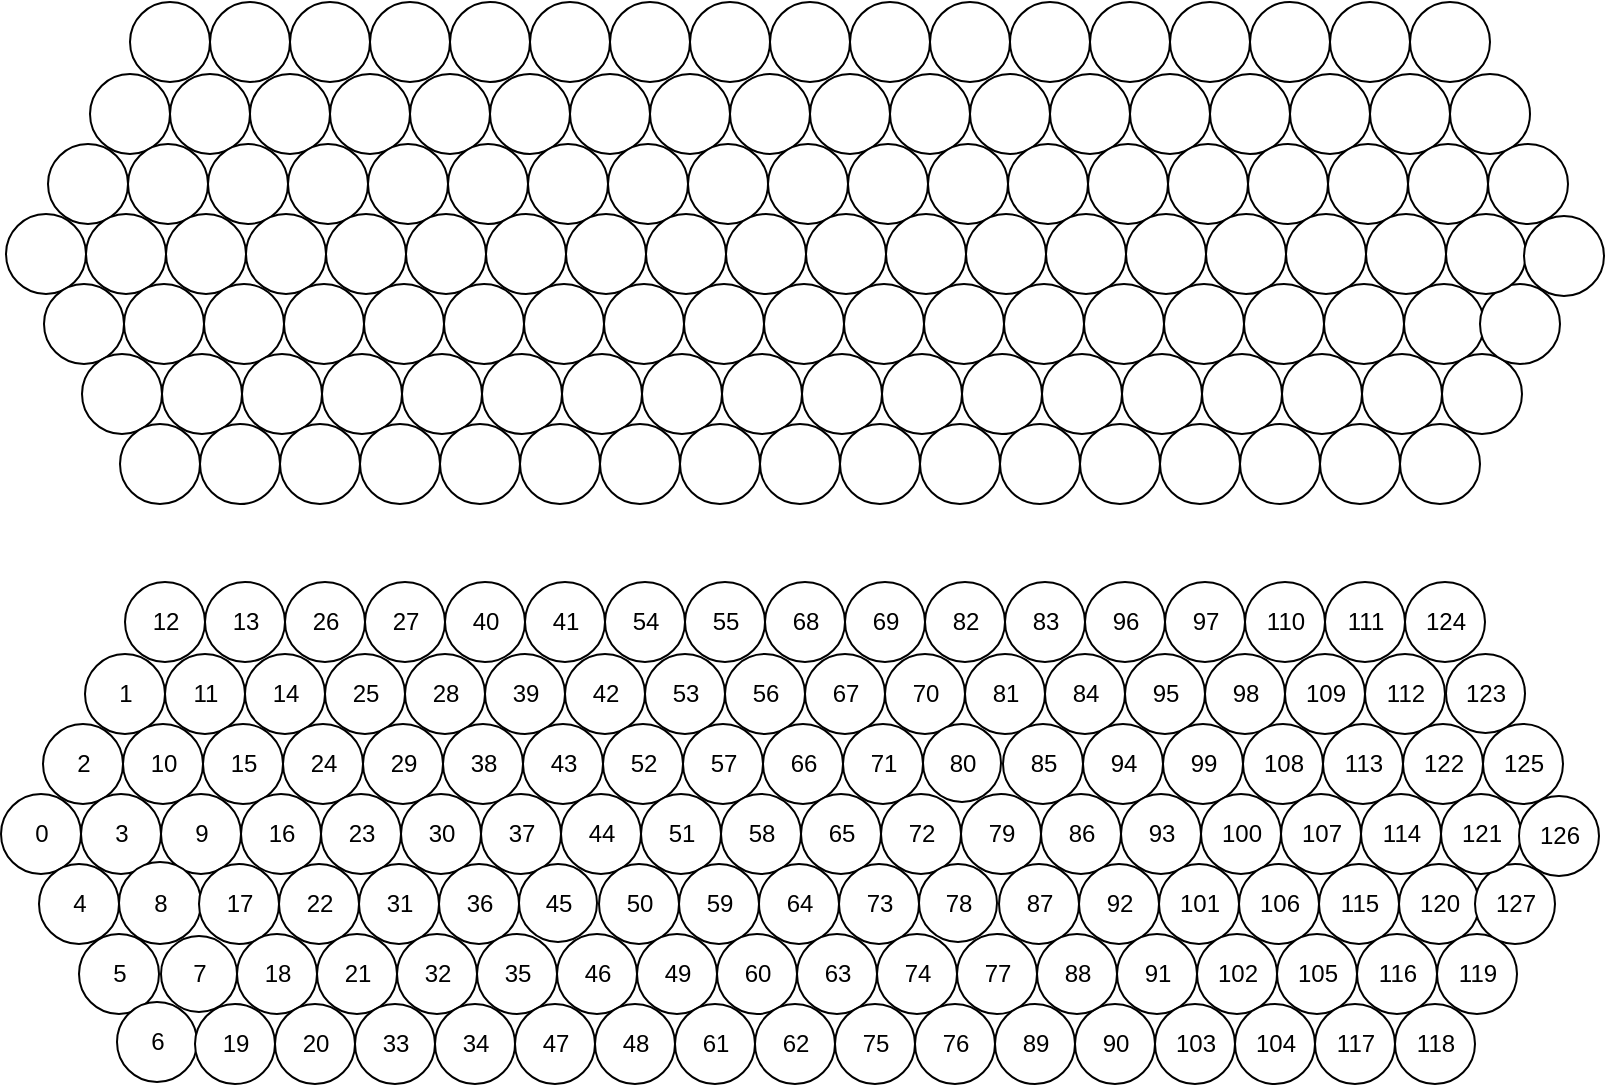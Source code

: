 <mxfile version="14.1.8" type="device"><diagram id="TidJ6nv2irG0aG6E1VPR" name="Page-1"><mxGraphModel dx="862" dy="566" grid="1" gridSize="10" guides="1" tooltips="1" connect="1" arrows="1" fold="1" page="1" pageScale="1" pageWidth="827" pageHeight="1169" math="0" shadow="0"><root><mxCell id="0"/><mxCell id="1" parent="0"/><mxCell id="JPkCYiiGrZsPXBkeRY3S-1" value="" style="ellipse;whiteSpace=wrap;html=1;aspect=fixed;" parent="1" vertex="1"><mxGeometry x="72" y="120" width="40" height="40" as="geometry"/></mxCell><mxCell id="JPkCYiiGrZsPXBkeRY3S-2" value="" style="ellipse;whiteSpace=wrap;html=1;aspect=fixed;" parent="1" vertex="1"><mxGeometry x="112" y="120" width="40" height="40" as="geometry"/></mxCell><mxCell id="JPkCYiiGrZsPXBkeRY3S-3" value="" style="ellipse;whiteSpace=wrap;html=1;aspect=fixed;" parent="1" vertex="1"><mxGeometry x="152" y="120" width="40" height="40" as="geometry"/></mxCell><mxCell id="JPkCYiiGrZsPXBkeRY3S-4" value="" style="ellipse;whiteSpace=wrap;html=1;aspect=fixed;" parent="1" vertex="1"><mxGeometry x="192" y="120" width="40" height="40" as="geometry"/></mxCell><mxCell id="JPkCYiiGrZsPXBkeRY3S-5" value="" style="ellipse;whiteSpace=wrap;html=1;aspect=fixed;" parent="1" vertex="1"><mxGeometry x="232" y="120" width="40" height="40" as="geometry"/></mxCell><mxCell id="JPkCYiiGrZsPXBkeRY3S-6" value="" style="ellipse;whiteSpace=wrap;html=1;aspect=fixed;" parent="1" vertex="1"><mxGeometry x="272" y="120" width="40" height="40" as="geometry"/></mxCell><mxCell id="JPkCYiiGrZsPXBkeRY3S-7" value="" style="ellipse;whiteSpace=wrap;html=1;aspect=fixed;" parent="1" vertex="1"><mxGeometry x="312" y="120" width="40" height="40" as="geometry"/></mxCell><mxCell id="JPkCYiiGrZsPXBkeRY3S-8" value="" style="ellipse;whiteSpace=wrap;html=1;aspect=fixed;" parent="1" vertex="1"><mxGeometry x="352" y="120" width="40" height="40" as="geometry"/></mxCell><mxCell id="JPkCYiiGrZsPXBkeRY3S-9" value="" style="ellipse;whiteSpace=wrap;html=1;aspect=fixed;" parent="1" vertex="1"><mxGeometry x="392" y="120" width="40" height="40" as="geometry"/></mxCell><mxCell id="JPkCYiiGrZsPXBkeRY3S-10" value="" style="ellipse;whiteSpace=wrap;html=1;aspect=fixed;" parent="1" vertex="1"><mxGeometry x="432" y="120" width="40" height="40" as="geometry"/></mxCell><mxCell id="JPkCYiiGrZsPXBkeRY3S-11" value="" style="ellipse;whiteSpace=wrap;html=1;aspect=fixed;" parent="1" vertex="1"><mxGeometry x="472" y="120" width="40" height="40" as="geometry"/></mxCell><mxCell id="JPkCYiiGrZsPXBkeRY3S-12" value="" style="ellipse;whiteSpace=wrap;html=1;aspect=fixed;" parent="1" vertex="1"><mxGeometry x="512" y="120" width="40" height="40" as="geometry"/></mxCell><mxCell id="JPkCYiiGrZsPXBkeRY3S-13" value="" style="ellipse;whiteSpace=wrap;html=1;aspect=fixed;" parent="1" vertex="1"><mxGeometry x="552" y="120" width="40" height="40" as="geometry"/></mxCell><mxCell id="JPkCYiiGrZsPXBkeRY3S-14" value="" style="ellipse;whiteSpace=wrap;html=1;aspect=fixed;" parent="1" vertex="1"><mxGeometry x="592" y="120" width="40" height="40" as="geometry"/></mxCell><mxCell id="JPkCYiiGrZsPXBkeRY3S-15" value="" style="ellipse;whiteSpace=wrap;html=1;aspect=fixed;" parent="1" vertex="1"><mxGeometry x="632" y="120" width="40" height="40" as="geometry"/></mxCell><mxCell id="JPkCYiiGrZsPXBkeRY3S-16" value="" style="ellipse;whiteSpace=wrap;html=1;aspect=fixed;" parent="1" vertex="1"><mxGeometry x="672" y="120" width="40" height="40" as="geometry"/></mxCell><mxCell id="JPkCYiiGrZsPXBkeRY3S-17" value="" style="ellipse;whiteSpace=wrap;html=1;aspect=fixed;" parent="1" vertex="1"><mxGeometry x="52" y="156" width="40" height="40" as="geometry"/></mxCell><mxCell id="JPkCYiiGrZsPXBkeRY3S-18" value="" style="ellipse;whiteSpace=wrap;html=1;aspect=fixed;" parent="1" vertex="1"><mxGeometry x="92" y="156" width="40" height="40" as="geometry"/></mxCell><mxCell id="JPkCYiiGrZsPXBkeRY3S-19" value="" style="ellipse;whiteSpace=wrap;html=1;aspect=fixed;" parent="1" vertex="1"><mxGeometry x="132" y="156" width="40" height="40" as="geometry"/></mxCell><mxCell id="JPkCYiiGrZsPXBkeRY3S-20" value="" style="ellipse;whiteSpace=wrap;html=1;aspect=fixed;" parent="1" vertex="1"><mxGeometry x="172" y="156" width="40" height="40" as="geometry"/></mxCell><mxCell id="JPkCYiiGrZsPXBkeRY3S-21" value="" style="ellipse;whiteSpace=wrap;html=1;aspect=fixed;" parent="1" vertex="1"><mxGeometry x="212" y="156" width="40" height="40" as="geometry"/></mxCell><mxCell id="JPkCYiiGrZsPXBkeRY3S-22" value="" style="ellipse;whiteSpace=wrap;html=1;aspect=fixed;" parent="1" vertex="1"><mxGeometry x="252" y="156" width="40" height="40" as="geometry"/></mxCell><mxCell id="JPkCYiiGrZsPXBkeRY3S-23" value="" style="ellipse;whiteSpace=wrap;html=1;aspect=fixed;" parent="1" vertex="1"><mxGeometry x="292" y="156" width="40" height="40" as="geometry"/></mxCell><mxCell id="JPkCYiiGrZsPXBkeRY3S-24" value="" style="ellipse;whiteSpace=wrap;html=1;aspect=fixed;" parent="1" vertex="1"><mxGeometry x="332" y="156" width="40" height="40" as="geometry"/></mxCell><mxCell id="JPkCYiiGrZsPXBkeRY3S-25" value="" style="ellipse;whiteSpace=wrap;html=1;aspect=fixed;" parent="1" vertex="1"><mxGeometry x="372" y="156" width="40" height="40" as="geometry"/></mxCell><mxCell id="JPkCYiiGrZsPXBkeRY3S-26" value="" style="ellipse;whiteSpace=wrap;html=1;aspect=fixed;" parent="1" vertex="1"><mxGeometry x="412" y="156" width="40" height="40" as="geometry"/></mxCell><mxCell id="JPkCYiiGrZsPXBkeRY3S-27" value="" style="ellipse;whiteSpace=wrap;html=1;aspect=fixed;" parent="1" vertex="1"><mxGeometry x="452" y="156" width="40" height="40" as="geometry"/></mxCell><mxCell id="JPkCYiiGrZsPXBkeRY3S-28" value="" style="ellipse;whiteSpace=wrap;html=1;aspect=fixed;" parent="1" vertex="1"><mxGeometry x="492" y="156" width="40" height="40" as="geometry"/></mxCell><mxCell id="JPkCYiiGrZsPXBkeRY3S-29" value="" style="ellipse;whiteSpace=wrap;html=1;aspect=fixed;" parent="1" vertex="1"><mxGeometry x="532" y="156" width="40" height="40" as="geometry"/></mxCell><mxCell id="JPkCYiiGrZsPXBkeRY3S-30" value="" style="ellipse;whiteSpace=wrap;html=1;aspect=fixed;" parent="1" vertex="1"><mxGeometry x="572" y="156" width="40" height="40" as="geometry"/></mxCell><mxCell id="JPkCYiiGrZsPXBkeRY3S-31" value="" style="ellipse;whiteSpace=wrap;html=1;aspect=fixed;" parent="1" vertex="1"><mxGeometry x="612" y="156" width="40" height="40" as="geometry"/></mxCell><mxCell id="JPkCYiiGrZsPXBkeRY3S-32" value="" style="ellipse;whiteSpace=wrap;html=1;aspect=fixed;" parent="1" vertex="1"><mxGeometry x="652" y="156" width="40" height="40" as="geometry"/></mxCell><mxCell id="JPkCYiiGrZsPXBkeRY3S-33" value="" style="ellipse;whiteSpace=wrap;html=1;aspect=fixed;" parent="1" vertex="1"><mxGeometry x="712" y="120" width="40" height="40" as="geometry"/></mxCell><mxCell id="JPkCYiiGrZsPXBkeRY3S-34" value="" style="ellipse;whiteSpace=wrap;html=1;aspect=fixed;" parent="1" vertex="1"><mxGeometry x="692" y="156" width="40" height="40" as="geometry"/></mxCell><mxCell id="JPkCYiiGrZsPXBkeRY3S-35" value="" style="ellipse;whiteSpace=wrap;html=1;aspect=fixed;" parent="1" vertex="1"><mxGeometry x="31" y="191" width="40" height="40" as="geometry"/></mxCell><mxCell id="JPkCYiiGrZsPXBkeRY3S-36" value="" style="ellipse;whiteSpace=wrap;html=1;aspect=fixed;" parent="1" vertex="1"><mxGeometry x="71" y="191" width="40" height="40" as="geometry"/></mxCell><mxCell id="JPkCYiiGrZsPXBkeRY3S-37" value="" style="ellipse;whiteSpace=wrap;html=1;aspect=fixed;" parent="1" vertex="1"><mxGeometry x="111" y="191" width="40" height="40" as="geometry"/></mxCell><mxCell id="JPkCYiiGrZsPXBkeRY3S-38" value="" style="ellipse;whiteSpace=wrap;html=1;aspect=fixed;" parent="1" vertex="1"><mxGeometry x="151" y="191" width="40" height="40" as="geometry"/></mxCell><mxCell id="JPkCYiiGrZsPXBkeRY3S-39" value="" style="ellipse;whiteSpace=wrap;html=1;aspect=fixed;" parent="1" vertex="1"><mxGeometry x="191" y="191" width="40" height="40" as="geometry"/></mxCell><mxCell id="JPkCYiiGrZsPXBkeRY3S-40" value="" style="ellipse;whiteSpace=wrap;html=1;aspect=fixed;" parent="1" vertex="1"><mxGeometry x="231" y="191" width="40" height="40" as="geometry"/></mxCell><mxCell id="JPkCYiiGrZsPXBkeRY3S-41" value="" style="ellipse;whiteSpace=wrap;html=1;aspect=fixed;" parent="1" vertex="1"><mxGeometry x="271" y="191" width="40" height="40" as="geometry"/></mxCell><mxCell id="JPkCYiiGrZsPXBkeRY3S-42" value="" style="ellipse;whiteSpace=wrap;html=1;aspect=fixed;" parent="1" vertex="1"><mxGeometry x="311" y="191" width="40" height="40" as="geometry"/></mxCell><mxCell id="JPkCYiiGrZsPXBkeRY3S-43" value="" style="ellipse;whiteSpace=wrap;html=1;aspect=fixed;" parent="1" vertex="1"><mxGeometry x="351" y="191" width="40" height="40" as="geometry"/></mxCell><mxCell id="JPkCYiiGrZsPXBkeRY3S-44" value="" style="ellipse;whiteSpace=wrap;html=1;aspect=fixed;" parent="1" vertex="1"><mxGeometry x="391" y="191" width="40" height="40" as="geometry"/></mxCell><mxCell id="JPkCYiiGrZsPXBkeRY3S-45" value="" style="ellipse;whiteSpace=wrap;html=1;aspect=fixed;" parent="1" vertex="1"><mxGeometry x="431" y="191" width="40" height="40" as="geometry"/></mxCell><mxCell id="JPkCYiiGrZsPXBkeRY3S-46" value="" style="ellipse;whiteSpace=wrap;html=1;aspect=fixed;" parent="1" vertex="1"><mxGeometry x="471" y="191" width="40" height="40" as="geometry"/></mxCell><mxCell id="JPkCYiiGrZsPXBkeRY3S-47" value="" style="ellipse;whiteSpace=wrap;html=1;aspect=fixed;" parent="1" vertex="1"><mxGeometry x="511" y="191" width="40" height="40" as="geometry"/></mxCell><mxCell id="JPkCYiiGrZsPXBkeRY3S-48" value="" style="ellipse;whiteSpace=wrap;html=1;aspect=fixed;" parent="1" vertex="1"><mxGeometry x="551" y="191" width="40" height="40" as="geometry"/></mxCell><mxCell id="JPkCYiiGrZsPXBkeRY3S-49" value="" style="ellipse;whiteSpace=wrap;html=1;aspect=fixed;" parent="1" vertex="1"><mxGeometry x="591" y="191" width="40" height="40" as="geometry"/></mxCell><mxCell id="JPkCYiiGrZsPXBkeRY3S-50" value="" style="ellipse;whiteSpace=wrap;html=1;aspect=fixed;" parent="1" vertex="1"><mxGeometry x="631" y="191" width="40" height="40" as="geometry"/></mxCell><mxCell id="JPkCYiiGrZsPXBkeRY3S-51" value="" style="ellipse;whiteSpace=wrap;html=1;aspect=fixed;" parent="1" vertex="1"><mxGeometry x="671" y="191" width="40" height="40" as="geometry"/></mxCell><mxCell id="JPkCYiiGrZsPXBkeRY3S-52" value="" style="ellipse;whiteSpace=wrap;html=1;aspect=fixed;" parent="1" vertex="1"><mxGeometry x="10" y="226" width="40" height="40" as="geometry"/></mxCell><mxCell id="JPkCYiiGrZsPXBkeRY3S-53" value="" style="ellipse;whiteSpace=wrap;html=1;aspect=fixed;" parent="1" vertex="1"><mxGeometry x="50" y="226" width="40" height="40" as="geometry"/></mxCell><mxCell id="JPkCYiiGrZsPXBkeRY3S-54" value="" style="ellipse;whiteSpace=wrap;html=1;aspect=fixed;" parent="1" vertex="1"><mxGeometry x="90" y="226" width="40" height="40" as="geometry"/></mxCell><mxCell id="JPkCYiiGrZsPXBkeRY3S-55" value="" style="ellipse;whiteSpace=wrap;html=1;aspect=fixed;" parent="1" vertex="1"><mxGeometry x="130" y="226" width="40" height="40" as="geometry"/></mxCell><mxCell id="JPkCYiiGrZsPXBkeRY3S-56" value="" style="ellipse;whiteSpace=wrap;html=1;aspect=fixed;" parent="1" vertex="1"><mxGeometry x="170" y="226" width="40" height="40" as="geometry"/></mxCell><mxCell id="JPkCYiiGrZsPXBkeRY3S-57" value="" style="ellipse;whiteSpace=wrap;html=1;aspect=fixed;" parent="1" vertex="1"><mxGeometry x="210" y="226" width="40" height="40" as="geometry"/></mxCell><mxCell id="JPkCYiiGrZsPXBkeRY3S-58" value="" style="ellipse;whiteSpace=wrap;html=1;aspect=fixed;" parent="1" vertex="1"><mxGeometry x="250" y="226" width="40" height="40" as="geometry"/></mxCell><mxCell id="JPkCYiiGrZsPXBkeRY3S-59" value="" style="ellipse;whiteSpace=wrap;html=1;aspect=fixed;" parent="1" vertex="1"><mxGeometry x="290" y="226" width="40" height="40" as="geometry"/></mxCell><mxCell id="JPkCYiiGrZsPXBkeRY3S-60" value="" style="ellipse;whiteSpace=wrap;html=1;aspect=fixed;" parent="1" vertex="1"><mxGeometry x="330" y="226" width="40" height="40" as="geometry"/></mxCell><mxCell id="JPkCYiiGrZsPXBkeRY3S-61" value="" style="ellipse;whiteSpace=wrap;html=1;aspect=fixed;" parent="1" vertex="1"><mxGeometry x="370" y="226" width="40" height="40" as="geometry"/></mxCell><mxCell id="JPkCYiiGrZsPXBkeRY3S-62" value="" style="ellipse;whiteSpace=wrap;html=1;aspect=fixed;" parent="1" vertex="1"><mxGeometry x="410" y="226" width="40" height="40" as="geometry"/></mxCell><mxCell id="JPkCYiiGrZsPXBkeRY3S-63" value="" style="ellipse;whiteSpace=wrap;html=1;aspect=fixed;" parent="1" vertex="1"><mxGeometry x="450" y="226" width="40" height="40" as="geometry"/></mxCell><mxCell id="JPkCYiiGrZsPXBkeRY3S-64" value="" style="ellipse;whiteSpace=wrap;html=1;aspect=fixed;" parent="1" vertex="1"><mxGeometry x="490" y="226" width="40" height="40" as="geometry"/></mxCell><mxCell id="JPkCYiiGrZsPXBkeRY3S-65" value="" style="ellipse;whiteSpace=wrap;html=1;aspect=fixed;" parent="1" vertex="1"><mxGeometry x="530" y="226" width="40" height="40" as="geometry"/></mxCell><mxCell id="JPkCYiiGrZsPXBkeRY3S-66" value="" style="ellipse;whiteSpace=wrap;html=1;aspect=fixed;" parent="1" vertex="1"><mxGeometry x="570" y="226" width="40" height="40" as="geometry"/></mxCell><mxCell id="JPkCYiiGrZsPXBkeRY3S-67" value="" style="ellipse;whiteSpace=wrap;html=1;aspect=fixed;" parent="1" vertex="1"><mxGeometry x="610" y="226" width="40" height="40" as="geometry"/></mxCell><mxCell id="JPkCYiiGrZsPXBkeRY3S-68" value="" style="ellipse;whiteSpace=wrap;html=1;aspect=fixed;" parent="1" vertex="1"><mxGeometry x="650" y="226" width="40" height="40" as="geometry"/></mxCell><mxCell id="JPkCYiiGrZsPXBkeRY3S-69" value="" style="ellipse;whiteSpace=wrap;html=1;aspect=fixed;" parent="1" vertex="1"><mxGeometry x="29" y="261" width="40" height="40" as="geometry"/></mxCell><mxCell id="JPkCYiiGrZsPXBkeRY3S-70" value="" style="ellipse;whiteSpace=wrap;html=1;aspect=fixed;" parent="1" vertex="1"><mxGeometry x="69" y="261" width="40" height="40" as="geometry"/></mxCell><mxCell id="JPkCYiiGrZsPXBkeRY3S-71" value="" style="ellipse;whiteSpace=wrap;html=1;aspect=fixed;" parent="1" vertex="1"><mxGeometry x="109" y="261" width="40" height="40" as="geometry"/></mxCell><mxCell id="JPkCYiiGrZsPXBkeRY3S-72" value="" style="ellipse;whiteSpace=wrap;html=1;aspect=fixed;" parent="1" vertex="1"><mxGeometry x="149" y="261" width="40" height="40" as="geometry"/></mxCell><mxCell id="JPkCYiiGrZsPXBkeRY3S-73" value="" style="ellipse;whiteSpace=wrap;html=1;aspect=fixed;" parent="1" vertex="1"><mxGeometry x="189" y="261" width="40" height="40" as="geometry"/></mxCell><mxCell id="JPkCYiiGrZsPXBkeRY3S-74" value="" style="ellipse;whiteSpace=wrap;html=1;aspect=fixed;" parent="1" vertex="1"><mxGeometry x="229" y="261" width="40" height="40" as="geometry"/></mxCell><mxCell id="JPkCYiiGrZsPXBkeRY3S-75" value="" style="ellipse;whiteSpace=wrap;html=1;aspect=fixed;" parent="1" vertex="1"><mxGeometry x="269" y="261" width="40" height="40" as="geometry"/></mxCell><mxCell id="JPkCYiiGrZsPXBkeRY3S-76" value="" style="ellipse;whiteSpace=wrap;html=1;aspect=fixed;" parent="1" vertex="1"><mxGeometry x="309" y="261" width="40" height="40" as="geometry"/></mxCell><mxCell id="JPkCYiiGrZsPXBkeRY3S-77" value="" style="ellipse;whiteSpace=wrap;html=1;aspect=fixed;" parent="1" vertex="1"><mxGeometry x="349" y="261" width="40" height="40" as="geometry"/></mxCell><mxCell id="JPkCYiiGrZsPXBkeRY3S-78" value="" style="ellipse;whiteSpace=wrap;html=1;aspect=fixed;" parent="1" vertex="1"><mxGeometry x="389" y="261" width="40" height="40" as="geometry"/></mxCell><mxCell id="JPkCYiiGrZsPXBkeRY3S-79" value="" style="ellipse;whiteSpace=wrap;html=1;aspect=fixed;" parent="1" vertex="1"><mxGeometry x="429" y="261" width="40" height="40" as="geometry"/></mxCell><mxCell id="JPkCYiiGrZsPXBkeRY3S-80" value="" style="ellipse;whiteSpace=wrap;html=1;aspect=fixed;" parent="1" vertex="1"><mxGeometry x="469" y="261" width="40" height="40" as="geometry"/></mxCell><mxCell id="JPkCYiiGrZsPXBkeRY3S-81" value="" style="ellipse;whiteSpace=wrap;html=1;aspect=fixed;" parent="1" vertex="1"><mxGeometry x="509" y="261" width="40" height="40" as="geometry"/></mxCell><mxCell id="JPkCYiiGrZsPXBkeRY3S-82" value="" style="ellipse;whiteSpace=wrap;html=1;aspect=fixed;" parent="1" vertex="1"><mxGeometry x="549" y="261" width="40" height="40" as="geometry"/></mxCell><mxCell id="JPkCYiiGrZsPXBkeRY3S-83" value="" style="ellipse;whiteSpace=wrap;html=1;aspect=fixed;" parent="1" vertex="1"><mxGeometry x="589" y="261" width="40" height="40" as="geometry"/></mxCell><mxCell id="JPkCYiiGrZsPXBkeRY3S-84" value="" style="ellipse;whiteSpace=wrap;html=1;aspect=fixed;" parent="1" vertex="1"><mxGeometry x="629" y="261" width="40" height="40" as="geometry"/></mxCell><mxCell id="JPkCYiiGrZsPXBkeRY3S-85" value="" style="ellipse;whiteSpace=wrap;html=1;aspect=fixed;" parent="1" vertex="1"><mxGeometry x="669" y="261" width="40" height="40" as="geometry"/></mxCell><mxCell id="JPkCYiiGrZsPXBkeRY3S-86" value="" style="ellipse;whiteSpace=wrap;html=1;aspect=fixed;" parent="1" vertex="1"><mxGeometry x="48" y="296" width="40" height="40" as="geometry"/></mxCell><mxCell id="JPkCYiiGrZsPXBkeRY3S-87" value="" style="ellipse;whiteSpace=wrap;html=1;aspect=fixed;" parent="1" vertex="1"><mxGeometry x="88" y="296" width="40" height="40" as="geometry"/></mxCell><mxCell id="JPkCYiiGrZsPXBkeRY3S-88" value="" style="ellipse;whiteSpace=wrap;html=1;aspect=fixed;" parent="1" vertex="1"><mxGeometry x="128" y="296" width="40" height="40" as="geometry"/></mxCell><mxCell id="JPkCYiiGrZsPXBkeRY3S-89" value="" style="ellipse;whiteSpace=wrap;html=1;aspect=fixed;" parent="1" vertex="1"><mxGeometry x="168" y="296" width="40" height="40" as="geometry"/></mxCell><mxCell id="JPkCYiiGrZsPXBkeRY3S-90" value="" style="ellipse;whiteSpace=wrap;html=1;aspect=fixed;" parent="1" vertex="1"><mxGeometry x="208" y="296" width="40" height="40" as="geometry"/></mxCell><mxCell id="JPkCYiiGrZsPXBkeRY3S-91" value="" style="ellipse;whiteSpace=wrap;html=1;aspect=fixed;" parent="1" vertex="1"><mxGeometry x="248" y="296" width="40" height="40" as="geometry"/></mxCell><mxCell id="JPkCYiiGrZsPXBkeRY3S-92" value="" style="ellipse;whiteSpace=wrap;html=1;aspect=fixed;" parent="1" vertex="1"><mxGeometry x="288" y="296" width="40" height="40" as="geometry"/></mxCell><mxCell id="JPkCYiiGrZsPXBkeRY3S-93" value="" style="ellipse;whiteSpace=wrap;html=1;aspect=fixed;" parent="1" vertex="1"><mxGeometry x="328" y="296" width="40" height="40" as="geometry"/></mxCell><mxCell id="JPkCYiiGrZsPXBkeRY3S-94" value="" style="ellipse;whiteSpace=wrap;html=1;aspect=fixed;" parent="1" vertex="1"><mxGeometry x="368" y="296" width="40" height="40" as="geometry"/></mxCell><mxCell id="JPkCYiiGrZsPXBkeRY3S-95" value="" style="ellipse;whiteSpace=wrap;html=1;aspect=fixed;" parent="1" vertex="1"><mxGeometry x="408" y="296" width="40" height="40" as="geometry"/></mxCell><mxCell id="JPkCYiiGrZsPXBkeRY3S-96" value="" style="ellipse;whiteSpace=wrap;html=1;aspect=fixed;" parent="1" vertex="1"><mxGeometry x="448" y="296" width="40" height="40" as="geometry"/></mxCell><mxCell id="JPkCYiiGrZsPXBkeRY3S-97" value="" style="ellipse;whiteSpace=wrap;html=1;aspect=fixed;" parent="1" vertex="1"><mxGeometry x="488" y="296" width="40" height="40" as="geometry"/></mxCell><mxCell id="JPkCYiiGrZsPXBkeRY3S-98" value="" style="ellipse;whiteSpace=wrap;html=1;aspect=fixed;" parent="1" vertex="1"><mxGeometry x="528" y="296" width="40" height="40" as="geometry"/></mxCell><mxCell id="JPkCYiiGrZsPXBkeRY3S-99" value="" style="ellipse;whiteSpace=wrap;html=1;aspect=fixed;" parent="1" vertex="1"><mxGeometry x="568" y="296" width="40" height="40" as="geometry"/></mxCell><mxCell id="JPkCYiiGrZsPXBkeRY3S-100" value="" style="ellipse;whiteSpace=wrap;html=1;aspect=fixed;" parent="1" vertex="1"><mxGeometry x="608" y="296" width="40" height="40" as="geometry"/></mxCell><mxCell id="JPkCYiiGrZsPXBkeRY3S-101" value="" style="ellipse;whiteSpace=wrap;html=1;aspect=fixed;" parent="1" vertex="1"><mxGeometry x="648" y="296" width="40" height="40" as="geometry"/></mxCell><mxCell id="JPkCYiiGrZsPXBkeRY3S-102" value="" style="ellipse;whiteSpace=wrap;html=1;aspect=fixed;" parent="1" vertex="1"><mxGeometry x="688" y="296" width="40" height="40" as="geometry"/></mxCell><mxCell id="JPkCYiiGrZsPXBkeRY3S-103" value="" style="ellipse;whiteSpace=wrap;html=1;aspect=fixed;" parent="1" vertex="1"><mxGeometry x="67" y="331" width="40" height="40" as="geometry"/></mxCell><mxCell id="JPkCYiiGrZsPXBkeRY3S-104" value="" style="ellipse;whiteSpace=wrap;html=1;aspect=fixed;" parent="1" vertex="1"><mxGeometry x="107" y="331" width="40" height="40" as="geometry"/></mxCell><mxCell id="JPkCYiiGrZsPXBkeRY3S-105" value="" style="ellipse;whiteSpace=wrap;html=1;aspect=fixed;" parent="1" vertex="1"><mxGeometry x="147" y="331" width="40" height="40" as="geometry"/></mxCell><mxCell id="JPkCYiiGrZsPXBkeRY3S-106" value="" style="ellipse;whiteSpace=wrap;html=1;aspect=fixed;" parent="1" vertex="1"><mxGeometry x="187" y="331" width="40" height="40" as="geometry"/></mxCell><mxCell id="JPkCYiiGrZsPXBkeRY3S-107" value="" style="ellipse;whiteSpace=wrap;html=1;aspect=fixed;" parent="1" vertex="1"><mxGeometry x="227" y="331" width="40" height="40" as="geometry"/></mxCell><mxCell id="JPkCYiiGrZsPXBkeRY3S-108" value="" style="ellipse;whiteSpace=wrap;html=1;aspect=fixed;" parent="1" vertex="1"><mxGeometry x="267" y="331" width="40" height="40" as="geometry"/></mxCell><mxCell id="JPkCYiiGrZsPXBkeRY3S-109" value="" style="ellipse;whiteSpace=wrap;html=1;aspect=fixed;" parent="1" vertex="1"><mxGeometry x="307" y="331" width="40" height="40" as="geometry"/></mxCell><mxCell id="JPkCYiiGrZsPXBkeRY3S-110" value="" style="ellipse;whiteSpace=wrap;html=1;aspect=fixed;" parent="1" vertex="1"><mxGeometry x="347" y="331" width="40" height="40" as="geometry"/></mxCell><mxCell id="JPkCYiiGrZsPXBkeRY3S-111" value="" style="ellipse;whiteSpace=wrap;html=1;aspect=fixed;" parent="1" vertex="1"><mxGeometry x="387" y="331" width="40" height="40" as="geometry"/></mxCell><mxCell id="JPkCYiiGrZsPXBkeRY3S-112" value="" style="ellipse;whiteSpace=wrap;html=1;aspect=fixed;" parent="1" vertex="1"><mxGeometry x="427" y="331" width="40" height="40" as="geometry"/></mxCell><mxCell id="JPkCYiiGrZsPXBkeRY3S-113" value="" style="ellipse;whiteSpace=wrap;html=1;aspect=fixed;" parent="1" vertex="1"><mxGeometry x="467" y="331" width="40" height="40" as="geometry"/></mxCell><mxCell id="JPkCYiiGrZsPXBkeRY3S-114" value="" style="ellipse;whiteSpace=wrap;html=1;aspect=fixed;" parent="1" vertex="1"><mxGeometry x="507" y="331" width="40" height="40" as="geometry"/></mxCell><mxCell id="JPkCYiiGrZsPXBkeRY3S-115" value="" style="ellipse;whiteSpace=wrap;html=1;aspect=fixed;" parent="1" vertex="1"><mxGeometry x="547" y="331" width="40" height="40" as="geometry"/></mxCell><mxCell id="JPkCYiiGrZsPXBkeRY3S-116" value="" style="ellipse;whiteSpace=wrap;html=1;aspect=fixed;" parent="1" vertex="1"><mxGeometry x="587" y="331" width="40" height="40" as="geometry"/></mxCell><mxCell id="JPkCYiiGrZsPXBkeRY3S-117" value="" style="ellipse;whiteSpace=wrap;html=1;aspect=fixed;" parent="1" vertex="1"><mxGeometry x="627" y="331" width="40" height="40" as="geometry"/></mxCell><mxCell id="JPkCYiiGrZsPXBkeRY3S-118" value="" style="ellipse;whiteSpace=wrap;html=1;aspect=fixed;" parent="1" vertex="1"><mxGeometry x="667" y="331" width="40" height="40" as="geometry"/></mxCell><mxCell id="JPkCYiiGrZsPXBkeRY3S-119" value="" style="ellipse;whiteSpace=wrap;html=1;aspect=fixed;" parent="1" vertex="1"><mxGeometry x="707" y="331" width="40" height="40" as="geometry"/></mxCell><mxCell id="JPkCYiiGrZsPXBkeRY3S-120" value="" style="ellipse;whiteSpace=wrap;html=1;aspect=fixed;" parent="1" vertex="1"><mxGeometry x="732" y="156" width="40" height="40" as="geometry"/></mxCell><mxCell id="JPkCYiiGrZsPXBkeRY3S-121" value="" style="ellipse;whiteSpace=wrap;html=1;aspect=fixed;" parent="1" vertex="1"><mxGeometry x="711" y="191" width="40" height="40" as="geometry"/></mxCell><mxCell id="JPkCYiiGrZsPXBkeRY3S-122" value="" style="ellipse;whiteSpace=wrap;html=1;aspect=fixed;" parent="1" vertex="1"><mxGeometry x="690" y="226" width="40" height="40" as="geometry"/></mxCell><mxCell id="JPkCYiiGrZsPXBkeRY3S-123" value="" style="ellipse;whiteSpace=wrap;html=1;aspect=fixed;" parent="1" vertex="1"><mxGeometry x="709" y="261" width="40" height="40" as="geometry"/></mxCell><mxCell id="JPkCYiiGrZsPXBkeRY3S-124" value="" style="ellipse;whiteSpace=wrap;html=1;aspect=fixed;" parent="1" vertex="1"><mxGeometry x="728" y="296" width="40" height="40" as="geometry"/></mxCell><mxCell id="JPkCYiiGrZsPXBkeRY3S-125" value="" style="ellipse;whiteSpace=wrap;html=1;aspect=fixed;" parent="1" vertex="1"><mxGeometry x="751" y="191" width="40" height="40" as="geometry"/></mxCell><mxCell id="JPkCYiiGrZsPXBkeRY3S-126" value="" style="ellipse;whiteSpace=wrap;html=1;aspect=fixed;" parent="1" vertex="1"><mxGeometry x="747" y="261" width="40" height="40" as="geometry"/></mxCell><mxCell id="JPkCYiiGrZsPXBkeRY3S-127" value="" style="ellipse;whiteSpace=wrap;html=1;aspect=fixed;" parent="1" vertex="1"><mxGeometry x="730" y="226" width="40" height="40" as="geometry"/></mxCell><mxCell id="JPkCYiiGrZsPXBkeRY3S-128" value="" style="ellipse;whiteSpace=wrap;html=1;aspect=fixed;" parent="1" vertex="1"><mxGeometry x="769" y="227" width="40" height="40" as="geometry"/></mxCell><mxCell id="JPkCYiiGrZsPXBkeRY3S-258" value="12" style="ellipse;whiteSpace=wrap;html=1;aspect=fixed;" parent="1" vertex="1"><mxGeometry x="69.5" y="410" width="40" height="40" as="geometry"/></mxCell><mxCell id="JPkCYiiGrZsPXBkeRY3S-259" value="13" style="ellipse;whiteSpace=wrap;html=1;aspect=fixed;" parent="1" vertex="1"><mxGeometry x="109.5" y="410" width="40" height="40" as="geometry"/></mxCell><mxCell id="JPkCYiiGrZsPXBkeRY3S-260" value="26" style="ellipse;whiteSpace=wrap;html=1;aspect=fixed;" parent="1" vertex="1"><mxGeometry x="149.5" y="410" width="40" height="40" as="geometry"/></mxCell><mxCell id="JPkCYiiGrZsPXBkeRY3S-261" value="27" style="ellipse;whiteSpace=wrap;html=1;aspect=fixed;" parent="1" vertex="1"><mxGeometry x="189.5" y="410" width="40" height="40" as="geometry"/></mxCell><mxCell id="JPkCYiiGrZsPXBkeRY3S-262" value="40" style="ellipse;whiteSpace=wrap;html=1;aspect=fixed;" parent="1" vertex="1"><mxGeometry x="229.5" y="410" width="40" height="40" as="geometry"/></mxCell><mxCell id="JPkCYiiGrZsPXBkeRY3S-263" value="41" style="ellipse;whiteSpace=wrap;html=1;aspect=fixed;" parent="1" vertex="1"><mxGeometry x="269.5" y="410" width="40" height="40" as="geometry"/></mxCell><mxCell id="JPkCYiiGrZsPXBkeRY3S-264" value="54" style="ellipse;whiteSpace=wrap;html=1;aspect=fixed;" parent="1" vertex="1"><mxGeometry x="309.5" y="410" width="40" height="40" as="geometry"/></mxCell><mxCell id="JPkCYiiGrZsPXBkeRY3S-265" value="55" style="ellipse;whiteSpace=wrap;html=1;aspect=fixed;" parent="1" vertex="1"><mxGeometry x="349.5" y="410" width="40" height="40" as="geometry"/></mxCell><mxCell id="JPkCYiiGrZsPXBkeRY3S-266" value="68" style="ellipse;whiteSpace=wrap;html=1;aspect=fixed;" parent="1" vertex="1"><mxGeometry x="389.5" y="410" width="40" height="40" as="geometry"/></mxCell><mxCell id="JPkCYiiGrZsPXBkeRY3S-267" value="69" style="ellipse;whiteSpace=wrap;html=1;aspect=fixed;" parent="1" vertex="1"><mxGeometry x="429.5" y="410" width="40" height="40" as="geometry"/></mxCell><mxCell id="JPkCYiiGrZsPXBkeRY3S-268" value="82" style="ellipse;whiteSpace=wrap;html=1;aspect=fixed;" parent="1" vertex="1"><mxGeometry x="469.5" y="410" width="40" height="40" as="geometry"/></mxCell><mxCell id="JPkCYiiGrZsPXBkeRY3S-269" value="83" style="ellipse;whiteSpace=wrap;html=1;aspect=fixed;" parent="1" vertex="1"><mxGeometry x="509.5" y="410" width="40" height="40" as="geometry"/></mxCell><mxCell id="JPkCYiiGrZsPXBkeRY3S-270" value="96" style="ellipse;whiteSpace=wrap;html=1;aspect=fixed;" parent="1" vertex="1"><mxGeometry x="549.5" y="410" width="40" height="40" as="geometry"/></mxCell><mxCell id="JPkCYiiGrZsPXBkeRY3S-271" value="97" style="ellipse;whiteSpace=wrap;html=1;aspect=fixed;" parent="1" vertex="1"><mxGeometry x="589.5" y="410" width="40" height="40" as="geometry"/></mxCell><mxCell id="JPkCYiiGrZsPXBkeRY3S-272" value="110" style="ellipse;whiteSpace=wrap;html=1;aspect=fixed;" parent="1" vertex="1"><mxGeometry x="629.5" y="410" width="40" height="40" as="geometry"/></mxCell><mxCell id="JPkCYiiGrZsPXBkeRY3S-273" value="111" style="ellipse;whiteSpace=wrap;html=1;aspect=fixed;" parent="1" vertex="1"><mxGeometry x="669.5" y="410" width="40" height="40" as="geometry"/></mxCell><mxCell id="JPkCYiiGrZsPXBkeRY3S-274" value="1" style="ellipse;whiteSpace=wrap;html=1;aspect=fixed;" parent="1" vertex="1"><mxGeometry x="49.5" y="446" width="40" height="40" as="geometry"/></mxCell><mxCell id="JPkCYiiGrZsPXBkeRY3S-275" value="11" style="ellipse;whiteSpace=wrap;html=1;aspect=fixed;" parent="1" vertex="1"><mxGeometry x="89.5" y="446" width="40" height="40" as="geometry"/></mxCell><mxCell id="JPkCYiiGrZsPXBkeRY3S-276" value="14" style="ellipse;whiteSpace=wrap;html=1;aspect=fixed;" parent="1" vertex="1"><mxGeometry x="129.5" y="446" width="40" height="40" as="geometry"/></mxCell><mxCell id="JPkCYiiGrZsPXBkeRY3S-277" value="25" style="ellipse;whiteSpace=wrap;html=1;aspect=fixed;" parent="1" vertex="1"><mxGeometry x="169.5" y="446" width="40" height="40" as="geometry"/></mxCell><mxCell id="JPkCYiiGrZsPXBkeRY3S-278" value="28" style="ellipse;whiteSpace=wrap;html=1;aspect=fixed;" parent="1" vertex="1"><mxGeometry x="209.5" y="446" width="40" height="40" as="geometry"/></mxCell><mxCell id="JPkCYiiGrZsPXBkeRY3S-279" value="39" style="ellipse;whiteSpace=wrap;html=1;aspect=fixed;" parent="1" vertex="1"><mxGeometry x="249.5" y="446" width="40" height="40" as="geometry"/></mxCell><mxCell id="JPkCYiiGrZsPXBkeRY3S-280" value="42" style="ellipse;whiteSpace=wrap;html=1;aspect=fixed;" parent="1" vertex="1"><mxGeometry x="289.5" y="446" width="40" height="40" as="geometry"/></mxCell><mxCell id="JPkCYiiGrZsPXBkeRY3S-281" value="53" style="ellipse;whiteSpace=wrap;html=1;aspect=fixed;" parent="1" vertex="1"><mxGeometry x="329.5" y="446" width="40" height="40" as="geometry"/></mxCell><mxCell id="JPkCYiiGrZsPXBkeRY3S-282" value="56" style="ellipse;whiteSpace=wrap;html=1;aspect=fixed;" parent="1" vertex="1"><mxGeometry x="369.5" y="446" width="40" height="40" as="geometry"/></mxCell><mxCell id="JPkCYiiGrZsPXBkeRY3S-283" value="67" style="ellipse;whiteSpace=wrap;html=1;aspect=fixed;" parent="1" vertex="1"><mxGeometry x="409.5" y="446" width="40" height="40" as="geometry"/></mxCell><mxCell id="JPkCYiiGrZsPXBkeRY3S-284" value="70" style="ellipse;whiteSpace=wrap;html=1;aspect=fixed;" parent="1" vertex="1"><mxGeometry x="449.5" y="446" width="40" height="40" as="geometry"/></mxCell><mxCell id="JPkCYiiGrZsPXBkeRY3S-285" value="81" style="ellipse;whiteSpace=wrap;html=1;aspect=fixed;" parent="1" vertex="1"><mxGeometry x="489.5" y="446" width="40" height="40" as="geometry"/></mxCell><mxCell id="JPkCYiiGrZsPXBkeRY3S-286" value="84" style="ellipse;whiteSpace=wrap;html=1;aspect=fixed;" parent="1" vertex="1"><mxGeometry x="529.5" y="446" width="40" height="40" as="geometry"/></mxCell><mxCell id="JPkCYiiGrZsPXBkeRY3S-287" value="95" style="ellipse;whiteSpace=wrap;html=1;aspect=fixed;" parent="1" vertex="1"><mxGeometry x="569.5" y="446" width="40" height="40" as="geometry"/></mxCell><mxCell id="JPkCYiiGrZsPXBkeRY3S-288" value="98" style="ellipse;whiteSpace=wrap;html=1;aspect=fixed;" parent="1" vertex="1"><mxGeometry x="609.5" y="446" width="40" height="40" as="geometry"/></mxCell><mxCell id="JPkCYiiGrZsPXBkeRY3S-289" value="109" style="ellipse;whiteSpace=wrap;html=1;aspect=fixed;" parent="1" vertex="1"><mxGeometry x="649.5" y="446" width="40" height="40" as="geometry"/></mxCell><mxCell id="JPkCYiiGrZsPXBkeRY3S-290" value="124" style="ellipse;whiteSpace=wrap;html=1;aspect=fixed;" parent="1" vertex="1"><mxGeometry x="709.5" y="410" width="40" height="40" as="geometry"/></mxCell><mxCell id="JPkCYiiGrZsPXBkeRY3S-291" value="112" style="ellipse;whiteSpace=wrap;html=1;aspect=fixed;" parent="1" vertex="1"><mxGeometry x="689.5" y="446" width="40" height="40" as="geometry"/></mxCell><mxCell id="JPkCYiiGrZsPXBkeRY3S-292" value="2" style="ellipse;whiteSpace=wrap;html=1;aspect=fixed;" parent="1" vertex="1"><mxGeometry x="28.5" y="481" width="40" height="40" as="geometry"/></mxCell><mxCell id="JPkCYiiGrZsPXBkeRY3S-293" value="10" style="ellipse;whiteSpace=wrap;html=1;aspect=fixed;" parent="1" vertex="1"><mxGeometry x="68.5" y="481" width="40" height="40" as="geometry"/></mxCell><mxCell id="JPkCYiiGrZsPXBkeRY3S-294" value="15" style="ellipse;whiteSpace=wrap;html=1;aspect=fixed;" parent="1" vertex="1"><mxGeometry x="108.5" y="481" width="40" height="40" as="geometry"/></mxCell><mxCell id="JPkCYiiGrZsPXBkeRY3S-295" value="24" style="ellipse;whiteSpace=wrap;html=1;aspect=fixed;" parent="1" vertex="1"><mxGeometry x="148.5" y="481" width="40" height="40" as="geometry"/></mxCell><mxCell id="JPkCYiiGrZsPXBkeRY3S-296" value="29" style="ellipse;whiteSpace=wrap;html=1;aspect=fixed;" parent="1" vertex="1"><mxGeometry x="188.5" y="481" width="40" height="40" as="geometry"/></mxCell><mxCell id="JPkCYiiGrZsPXBkeRY3S-297" value="38" style="ellipse;whiteSpace=wrap;html=1;aspect=fixed;" parent="1" vertex="1"><mxGeometry x="228.5" y="481" width="40" height="40" as="geometry"/></mxCell><mxCell id="JPkCYiiGrZsPXBkeRY3S-298" value="43" style="ellipse;whiteSpace=wrap;html=1;aspect=fixed;" parent="1" vertex="1"><mxGeometry x="268.5" y="481" width="40" height="40" as="geometry"/></mxCell><mxCell id="JPkCYiiGrZsPXBkeRY3S-299" value="52" style="ellipse;whiteSpace=wrap;html=1;aspect=fixed;" parent="1" vertex="1"><mxGeometry x="308.5" y="481" width="40" height="40" as="geometry"/></mxCell><mxCell id="JPkCYiiGrZsPXBkeRY3S-300" value="57" style="ellipse;whiteSpace=wrap;html=1;aspect=fixed;" parent="1" vertex="1"><mxGeometry x="348.5" y="481" width="40" height="40" as="geometry"/></mxCell><mxCell id="JPkCYiiGrZsPXBkeRY3S-301" value="66" style="ellipse;whiteSpace=wrap;html=1;aspect=fixed;" parent="1" vertex="1"><mxGeometry x="388.5" y="481" width="40" height="40" as="geometry"/></mxCell><mxCell id="JPkCYiiGrZsPXBkeRY3S-302" value="71" style="ellipse;whiteSpace=wrap;html=1;aspect=fixed;" parent="1" vertex="1"><mxGeometry x="428.5" y="481" width="40" height="40" as="geometry"/></mxCell><mxCell id="JPkCYiiGrZsPXBkeRY3S-303" value="80" style="ellipse;whiteSpace=wrap;html=1;aspect=fixed;" parent="1" vertex="1"><mxGeometry x="468.5" y="481" width="39" height="39" as="geometry"/></mxCell><mxCell id="JPkCYiiGrZsPXBkeRY3S-304" value="85" style="ellipse;whiteSpace=wrap;html=1;aspect=fixed;" parent="1" vertex="1"><mxGeometry x="508.5" y="481" width="40" height="40" as="geometry"/></mxCell><mxCell id="JPkCYiiGrZsPXBkeRY3S-305" value="94" style="ellipse;whiteSpace=wrap;html=1;aspect=fixed;" parent="1" vertex="1"><mxGeometry x="548.5" y="481" width="40" height="40" as="geometry"/></mxCell><mxCell id="JPkCYiiGrZsPXBkeRY3S-306" value="99" style="ellipse;whiteSpace=wrap;html=1;aspect=fixed;" parent="1" vertex="1"><mxGeometry x="588.5" y="481" width="40" height="40" as="geometry"/></mxCell><mxCell id="JPkCYiiGrZsPXBkeRY3S-307" value="108" style="ellipse;whiteSpace=wrap;html=1;aspect=fixed;" parent="1" vertex="1"><mxGeometry x="628.5" y="481" width="40" height="40" as="geometry"/></mxCell><mxCell id="JPkCYiiGrZsPXBkeRY3S-308" value="113" style="ellipse;whiteSpace=wrap;html=1;aspect=fixed;" parent="1" vertex="1"><mxGeometry x="668.5" y="481" width="40" height="40" as="geometry"/></mxCell><mxCell id="JPkCYiiGrZsPXBkeRY3S-309" value="0" style="ellipse;whiteSpace=wrap;html=1;aspect=fixed;" parent="1" vertex="1"><mxGeometry x="7.5" y="516" width="40" height="40" as="geometry"/></mxCell><mxCell id="JPkCYiiGrZsPXBkeRY3S-310" value="3" style="ellipse;whiteSpace=wrap;html=1;aspect=fixed;" parent="1" vertex="1"><mxGeometry x="47.5" y="516" width="40" height="40" as="geometry"/></mxCell><mxCell id="JPkCYiiGrZsPXBkeRY3S-311" value="9" style="ellipse;whiteSpace=wrap;html=1;aspect=fixed;" parent="1" vertex="1"><mxGeometry x="87.5" y="516" width="40" height="40" as="geometry"/></mxCell><mxCell id="JPkCYiiGrZsPXBkeRY3S-312" value="16" style="ellipse;whiteSpace=wrap;html=1;aspect=fixed;" parent="1" vertex="1"><mxGeometry x="127.5" y="516" width="40" height="40" as="geometry"/></mxCell><mxCell id="JPkCYiiGrZsPXBkeRY3S-313" value="23" style="ellipse;whiteSpace=wrap;html=1;aspect=fixed;" parent="1" vertex="1"><mxGeometry x="167.5" y="516" width="40" height="40" as="geometry"/></mxCell><mxCell id="JPkCYiiGrZsPXBkeRY3S-314" value="30" style="ellipse;whiteSpace=wrap;html=1;aspect=fixed;" parent="1" vertex="1"><mxGeometry x="207.5" y="516" width="40" height="40" as="geometry"/></mxCell><mxCell id="JPkCYiiGrZsPXBkeRY3S-315" value="37" style="ellipse;whiteSpace=wrap;html=1;aspect=fixed;" parent="1" vertex="1"><mxGeometry x="247.5" y="516" width="40" height="40" as="geometry"/></mxCell><mxCell id="JPkCYiiGrZsPXBkeRY3S-316" value="44" style="ellipse;whiteSpace=wrap;html=1;aspect=fixed;" parent="1" vertex="1"><mxGeometry x="287.5" y="516" width="40" height="40" as="geometry"/></mxCell><mxCell id="JPkCYiiGrZsPXBkeRY3S-317" value="51" style="ellipse;whiteSpace=wrap;html=1;aspect=fixed;" parent="1" vertex="1"><mxGeometry x="327.5" y="516" width="40" height="40" as="geometry"/></mxCell><mxCell id="JPkCYiiGrZsPXBkeRY3S-318" value="58" style="ellipse;whiteSpace=wrap;html=1;aspect=fixed;" parent="1" vertex="1"><mxGeometry x="367.5" y="516" width="40" height="40" as="geometry"/></mxCell><mxCell id="JPkCYiiGrZsPXBkeRY3S-319" value="65" style="ellipse;whiteSpace=wrap;html=1;aspect=fixed;" parent="1" vertex="1"><mxGeometry x="407.5" y="516" width="40" height="40" as="geometry"/></mxCell><mxCell id="JPkCYiiGrZsPXBkeRY3S-320" value="72" style="ellipse;whiteSpace=wrap;html=1;aspect=fixed;" parent="1" vertex="1"><mxGeometry x="447.5" y="516" width="40" height="40" as="geometry"/></mxCell><mxCell id="JPkCYiiGrZsPXBkeRY3S-321" value="79" style="ellipse;whiteSpace=wrap;html=1;aspect=fixed;" parent="1" vertex="1"><mxGeometry x="487.5" y="516" width="40" height="40" as="geometry"/></mxCell><mxCell id="JPkCYiiGrZsPXBkeRY3S-322" value="86" style="ellipse;whiteSpace=wrap;html=1;aspect=fixed;" parent="1" vertex="1"><mxGeometry x="527.5" y="516" width="40" height="40" as="geometry"/></mxCell><mxCell id="JPkCYiiGrZsPXBkeRY3S-323" value="93" style="ellipse;whiteSpace=wrap;html=1;aspect=fixed;" parent="1" vertex="1"><mxGeometry x="567.5" y="516" width="40" height="40" as="geometry"/></mxCell><mxCell id="JPkCYiiGrZsPXBkeRY3S-324" value="100" style="ellipse;whiteSpace=wrap;html=1;aspect=fixed;" parent="1" vertex="1"><mxGeometry x="607.5" y="516" width="40" height="40" as="geometry"/></mxCell><mxCell id="JPkCYiiGrZsPXBkeRY3S-325" value="107" style="ellipse;whiteSpace=wrap;html=1;aspect=fixed;" parent="1" vertex="1"><mxGeometry x="647.5" y="516" width="40" height="40" as="geometry"/></mxCell><mxCell id="JPkCYiiGrZsPXBkeRY3S-326" value="4" style="ellipse;whiteSpace=wrap;html=1;aspect=fixed;" parent="1" vertex="1"><mxGeometry x="26.5" y="551" width="40" height="40" as="geometry"/></mxCell><mxCell id="JPkCYiiGrZsPXBkeRY3S-327" value="8" style="ellipse;whiteSpace=wrap;html=1;aspect=fixed;" parent="1" vertex="1"><mxGeometry x="66.5" y="550" width="41" height="41" as="geometry"/></mxCell><mxCell id="JPkCYiiGrZsPXBkeRY3S-328" value="17" style="ellipse;whiteSpace=wrap;html=1;aspect=fixed;" parent="1" vertex="1"><mxGeometry x="106.5" y="551" width="40" height="40" as="geometry"/></mxCell><mxCell id="JPkCYiiGrZsPXBkeRY3S-329" value="22" style="ellipse;whiteSpace=wrap;html=1;aspect=fixed;" parent="1" vertex="1"><mxGeometry x="146.5" y="551" width="40" height="40" as="geometry"/></mxCell><mxCell id="JPkCYiiGrZsPXBkeRY3S-330" value="31" style="ellipse;whiteSpace=wrap;html=1;aspect=fixed;" parent="1" vertex="1"><mxGeometry x="186.5" y="551" width="40" height="40" as="geometry"/></mxCell><mxCell id="JPkCYiiGrZsPXBkeRY3S-331" value="36" style="ellipse;whiteSpace=wrap;html=1;aspect=fixed;" parent="1" vertex="1"><mxGeometry x="226.5" y="551" width="40" height="40" as="geometry"/></mxCell><mxCell id="JPkCYiiGrZsPXBkeRY3S-332" value="45" style="ellipse;whiteSpace=wrap;html=1;aspect=fixed;" parent="1" vertex="1"><mxGeometry x="266.5" y="551" width="39" height="39" as="geometry"/></mxCell><mxCell id="JPkCYiiGrZsPXBkeRY3S-333" value="50" style="ellipse;whiteSpace=wrap;html=1;aspect=fixed;" parent="1" vertex="1"><mxGeometry x="306.5" y="551" width="40" height="40" as="geometry"/></mxCell><mxCell id="JPkCYiiGrZsPXBkeRY3S-334" value="59" style="ellipse;whiteSpace=wrap;html=1;aspect=fixed;" parent="1" vertex="1"><mxGeometry x="346.5" y="551" width="40" height="40" as="geometry"/></mxCell><mxCell id="JPkCYiiGrZsPXBkeRY3S-335" value="64" style="ellipse;whiteSpace=wrap;html=1;aspect=fixed;" parent="1" vertex="1"><mxGeometry x="386.5" y="551" width="40" height="40" as="geometry"/></mxCell><mxCell id="JPkCYiiGrZsPXBkeRY3S-336" value="73" style="ellipse;whiteSpace=wrap;html=1;aspect=fixed;" parent="1" vertex="1"><mxGeometry x="426.5" y="551" width="40" height="40" as="geometry"/></mxCell><mxCell id="JPkCYiiGrZsPXBkeRY3S-337" value="78" style="ellipse;whiteSpace=wrap;html=1;aspect=fixed;" parent="1" vertex="1"><mxGeometry x="466.5" y="551" width="39" height="39" as="geometry"/></mxCell><mxCell id="JPkCYiiGrZsPXBkeRY3S-338" value="87" style="ellipse;whiteSpace=wrap;html=1;aspect=fixed;" parent="1" vertex="1"><mxGeometry x="506.5" y="551" width="40" height="40" as="geometry"/></mxCell><mxCell id="JPkCYiiGrZsPXBkeRY3S-339" value="92" style="ellipse;whiteSpace=wrap;html=1;aspect=fixed;" parent="1" vertex="1"><mxGeometry x="546.5" y="551" width="40" height="40" as="geometry"/></mxCell><mxCell id="JPkCYiiGrZsPXBkeRY3S-340" value="101" style="ellipse;whiteSpace=wrap;html=1;aspect=fixed;" parent="1" vertex="1"><mxGeometry x="586.5" y="551" width="40" height="40" as="geometry"/></mxCell><mxCell id="JPkCYiiGrZsPXBkeRY3S-341" value="106" style="ellipse;whiteSpace=wrap;html=1;aspect=fixed;" parent="1" vertex="1"><mxGeometry x="626.5" y="551" width="40" height="40" as="geometry"/></mxCell><mxCell id="JPkCYiiGrZsPXBkeRY3S-342" value="115" style="ellipse;whiteSpace=wrap;html=1;aspect=fixed;" parent="1" vertex="1"><mxGeometry x="666.5" y="551" width="40" height="40" as="geometry"/></mxCell><mxCell id="JPkCYiiGrZsPXBkeRY3S-343" value="5" style="ellipse;whiteSpace=wrap;html=1;aspect=fixed;" parent="1" vertex="1"><mxGeometry x="46.5" y="586" width="40" height="40" as="geometry"/></mxCell><mxCell id="JPkCYiiGrZsPXBkeRY3S-344" value="7" style="ellipse;whiteSpace=wrap;html=1;aspect=fixed;" parent="1" vertex="1"><mxGeometry x="87.5" y="587" width="38" height="38" as="geometry"/></mxCell><mxCell id="JPkCYiiGrZsPXBkeRY3S-345" value="18" style="ellipse;whiteSpace=wrap;html=1;aspect=fixed;" parent="1" vertex="1"><mxGeometry x="125.5" y="586" width="40" height="40" as="geometry"/></mxCell><mxCell id="JPkCYiiGrZsPXBkeRY3S-346" value="21" style="ellipse;whiteSpace=wrap;html=1;aspect=fixed;" parent="1" vertex="1"><mxGeometry x="165.5" y="586" width="40" height="40" as="geometry"/></mxCell><mxCell id="JPkCYiiGrZsPXBkeRY3S-347" value="32" style="ellipse;whiteSpace=wrap;html=1;aspect=fixed;" parent="1" vertex="1"><mxGeometry x="205.5" y="586" width="40" height="40" as="geometry"/></mxCell><mxCell id="JPkCYiiGrZsPXBkeRY3S-348" value="35" style="ellipse;whiteSpace=wrap;html=1;aspect=fixed;" parent="1" vertex="1"><mxGeometry x="245.5" y="586" width="40" height="40" as="geometry"/></mxCell><mxCell id="JPkCYiiGrZsPXBkeRY3S-349" value="46" style="ellipse;whiteSpace=wrap;html=1;aspect=fixed;" parent="1" vertex="1"><mxGeometry x="285.5" y="586" width="40" height="40" as="geometry"/></mxCell><mxCell id="JPkCYiiGrZsPXBkeRY3S-350" value="49" style="ellipse;whiteSpace=wrap;html=1;aspect=fixed;" parent="1" vertex="1"><mxGeometry x="325.5" y="586" width="40" height="40" as="geometry"/></mxCell><mxCell id="JPkCYiiGrZsPXBkeRY3S-351" value="60" style="ellipse;whiteSpace=wrap;html=1;aspect=fixed;" parent="1" vertex="1"><mxGeometry x="365.5" y="586" width="40" height="40" as="geometry"/></mxCell><mxCell id="JPkCYiiGrZsPXBkeRY3S-352" value="63" style="ellipse;whiteSpace=wrap;html=1;aspect=fixed;" parent="1" vertex="1"><mxGeometry x="405.5" y="586" width="40" height="40" as="geometry"/></mxCell><mxCell id="JPkCYiiGrZsPXBkeRY3S-353" value="74" style="ellipse;whiteSpace=wrap;html=1;aspect=fixed;" parent="1" vertex="1"><mxGeometry x="445.5" y="586" width="40" height="40" as="geometry"/></mxCell><mxCell id="JPkCYiiGrZsPXBkeRY3S-354" value="77" style="ellipse;whiteSpace=wrap;html=1;aspect=fixed;" parent="1" vertex="1"><mxGeometry x="485.5" y="586" width="40" height="40" as="geometry"/></mxCell><mxCell id="JPkCYiiGrZsPXBkeRY3S-356" value="91" style="ellipse;whiteSpace=wrap;html=1;aspect=fixed;" parent="1" vertex="1"><mxGeometry x="565.5" y="586" width="40" height="40" as="geometry"/></mxCell><mxCell id="JPkCYiiGrZsPXBkeRY3S-357" value="102" style="ellipse;whiteSpace=wrap;html=1;aspect=fixed;" parent="1" vertex="1"><mxGeometry x="605.5" y="586" width="40" height="40" as="geometry"/></mxCell><mxCell id="JPkCYiiGrZsPXBkeRY3S-358" value="105" style="ellipse;whiteSpace=wrap;html=1;aspect=fixed;" parent="1" vertex="1"><mxGeometry x="645.5" y="586" width="40" height="40" as="geometry"/></mxCell><mxCell id="JPkCYiiGrZsPXBkeRY3S-359" value="116" style="ellipse;whiteSpace=wrap;html=1;aspect=fixed;" parent="1" vertex="1"><mxGeometry x="685.5" y="586" width="40" height="40" as="geometry"/></mxCell><mxCell id="JPkCYiiGrZsPXBkeRY3S-360" value="6" style="ellipse;whiteSpace=wrap;html=1;aspect=fixed;" parent="1" vertex="1"><mxGeometry x="65.5" y="620" width="40" height="40" as="geometry"/></mxCell><mxCell id="JPkCYiiGrZsPXBkeRY3S-361" value="19" style="ellipse;whiteSpace=wrap;html=1;aspect=fixed;" parent="1" vertex="1"><mxGeometry x="104.5" y="621" width="40" height="40" as="geometry"/></mxCell><mxCell id="JPkCYiiGrZsPXBkeRY3S-362" value="20" style="ellipse;whiteSpace=wrap;html=1;aspect=fixed;" parent="1" vertex="1"><mxGeometry x="144.5" y="621" width="40" height="40" as="geometry"/></mxCell><mxCell id="JPkCYiiGrZsPXBkeRY3S-363" value="33" style="ellipse;whiteSpace=wrap;html=1;aspect=fixed;" parent="1" vertex="1"><mxGeometry x="184.5" y="621" width="40" height="40" as="geometry"/></mxCell><mxCell id="JPkCYiiGrZsPXBkeRY3S-364" value="34" style="ellipse;whiteSpace=wrap;html=1;aspect=fixed;" parent="1" vertex="1"><mxGeometry x="224.5" y="621" width="40" height="40" as="geometry"/></mxCell><mxCell id="JPkCYiiGrZsPXBkeRY3S-365" value="47" style="ellipse;whiteSpace=wrap;html=1;aspect=fixed;" parent="1" vertex="1"><mxGeometry x="264.5" y="621" width="40" height="40" as="geometry"/></mxCell><mxCell id="JPkCYiiGrZsPXBkeRY3S-366" value="48" style="ellipse;whiteSpace=wrap;html=1;aspect=fixed;" parent="1" vertex="1"><mxGeometry x="304.5" y="621" width="40" height="40" as="geometry"/></mxCell><mxCell id="JPkCYiiGrZsPXBkeRY3S-367" value="61" style="ellipse;whiteSpace=wrap;html=1;aspect=fixed;" parent="1" vertex="1"><mxGeometry x="344.5" y="621" width="40" height="40" as="geometry"/></mxCell><mxCell id="JPkCYiiGrZsPXBkeRY3S-368" value="62" style="ellipse;whiteSpace=wrap;html=1;aspect=fixed;" parent="1" vertex="1"><mxGeometry x="384.5" y="621" width="40" height="40" as="geometry"/></mxCell><mxCell id="JPkCYiiGrZsPXBkeRY3S-369" value="75" style="ellipse;whiteSpace=wrap;html=1;aspect=fixed;" parent="1" vertex="1"><mxGeometry x="424.5" y="621" width="40" height="40" as="geometry"/></mxCell><mxCell id="JPkCYiiGrZsPXBkeRY3S-370" value="76" style="ellipse;whiteSpace=wrap;html=1;aspect=fixed;" parent="1" vertex="1"><mxGeometry x="464.5" y="621" width="40" height="40" as="geometry"/></mxCell><mxCell id="JPkCYiiGrZsPXBkeRY3S-371" value="89" style="ellipse;whiteSpace=wrap;html=1;aspect=fixed;" parent="1" vertex="1"><mxGeometry x="504.5" y="621" width="40" height="40" as="geometry"/></mxCell><mxCell id="JPkCYiiGrZsPXBkeRY3S-372" value="90" style="ellipse;whiteSpace=wrap;html=1;aspect=fixed;" parent="1" vertex="1"><mxGeometry x="544.5" y="621" width="40" height="40" as="geometry"/></mxCell><mxCell id="JPkCYiiGrZsPXBkeRY3S-373" value="103" style="ellipse;whiteSpace=wrap;html=1;aspect=fixed;" parent="1" vertex="1"><mxGeometry x="584.5" y="621" width="40" height="40" as="geometry"/></mxCell><mxCell id="JPkCYiiGrZsPXBkeRY3S-374" value="104" style="ellipse;whiteSpace=wrap;html=1;aspect=fixed;" parent="1" vertex="1"><mxGeometry x="624.5" y="621" width="40" height="40" as="geometry"/></mxCell><mxCell id="JPkCYiiGrZsPXBkeRY3S-375" value="117" style="ellipse;whiteSpace=wrap;html=1;aspect=fixed;" parent="1" vertex="1"><mxGeometry x="664.5" y="621" width="40" height="40" as="geometry"/></mxCell><mxCell id="JPkCYiiGrZsPXBkeRY3S-376" value="118" style="ellipse;whiteSpace=wrap;html=1;aspect=fixed;" parent="1" vertex="1"><mxGeometry x="704.5" y="621" width="40" height="40" as="geometry"/></mxCell><mxCell id="JPkCYiiGrZsPXBkeRY3S-377" value="123" style="ellipse;whiteSpace=wrap;html=1;aspect=fixed;" parent="1" vertex="1"><mxGeometry x="730" y="446" width="39.5" height="39.5" as="geometry"/></mxCell><mxCell id="JPkCYiiGrZsPXBkeRY3S-378" value="122" style="ellipse;whiteSpace=wrap;html=1;aspect=fixed;" parent="1" vertex="1"><mxGeometry x="708.5" y="481" width="40" height="40" as="geometry"/></mxCell><mxCell id="JPkCYiiGrZsPXBkeRY3S-379" value="114" style="ellipse;whiteSpace=wrap;html=1;aspect=fixed;" parent="1" vertex="1"><mxGeometry x="687.5" y="516" width="40" height="40" as="geometry"/></mxCell><mxCell id="JPkCYiiGrZsPXBkeRY3S-380" value="120" style="ellipse;whiteSpace=wrap;html=1;aspect=fixed;" parent="1" vertex="1"><mxGeometry x="706.5" y="551" width="40" height="40" as="geometry"/></mxCell><mxCell id="JPkCYiiGrZsPXBkeRY3S-381" value="119" style="ellipse;whiteSpace=wrap;html=1;aspect=fixed;" parent="1" vertex="1"><mxGeometry x="725.5" y="586" width="40" height="40" as="geometry"/></mxCell><mxCell id="JPkCYiiGrZsPXBkeRY3S-382" value="125" style="ellipse;whiteSpace=wrap;html=1;aspect=fixed;" parent="1" vertex="1"><mxGeometry x="748.5" y="481" width="40" height="40" as="geometry"/></mxCell><mxCell id="JPkCYiiGrZsPXBkeRY3S-383" value="127" style="ellipse;whiteSpace=wrap;html=1;aspect=fixed;" parent="1" vertex="1"><mxGeometry x="744.5" y="551" width="40" height="40" as="geometry"/></mxCell><mxCell id="JPkCYiiGrZsPXBkeRY3S-384" value="121" style="ellipse;whiteSpace=wrap;html=1;aspect=fixed;" parent="1" vertex="1"><mxGeometry x="727.5" y="516" width="40" height="40" as="geometry"/></mxCell><mxCell id="JPkCYiiGrZsPXBkeRY3S-385" value="126" style="ellipse;whiteSpace=wrap;html=1;aspect=fixed;" parent="1" vertex="1"><mxGeometry x="766.5" y="517" width="40" height="40" as="geometry"/></mxCell><mxCell id="NPrajPZW2CXj6mJKQaz_-1" value="88" style="ellipse;whiteSpace=wrap;html=1;aspect=fixed;" parent="1" vertex="1"><mxGeometry x="525.5" y="586" width="40" height="40" as="geometry"/></mxCell></root></mxGraphModel></diagram></mxfile>